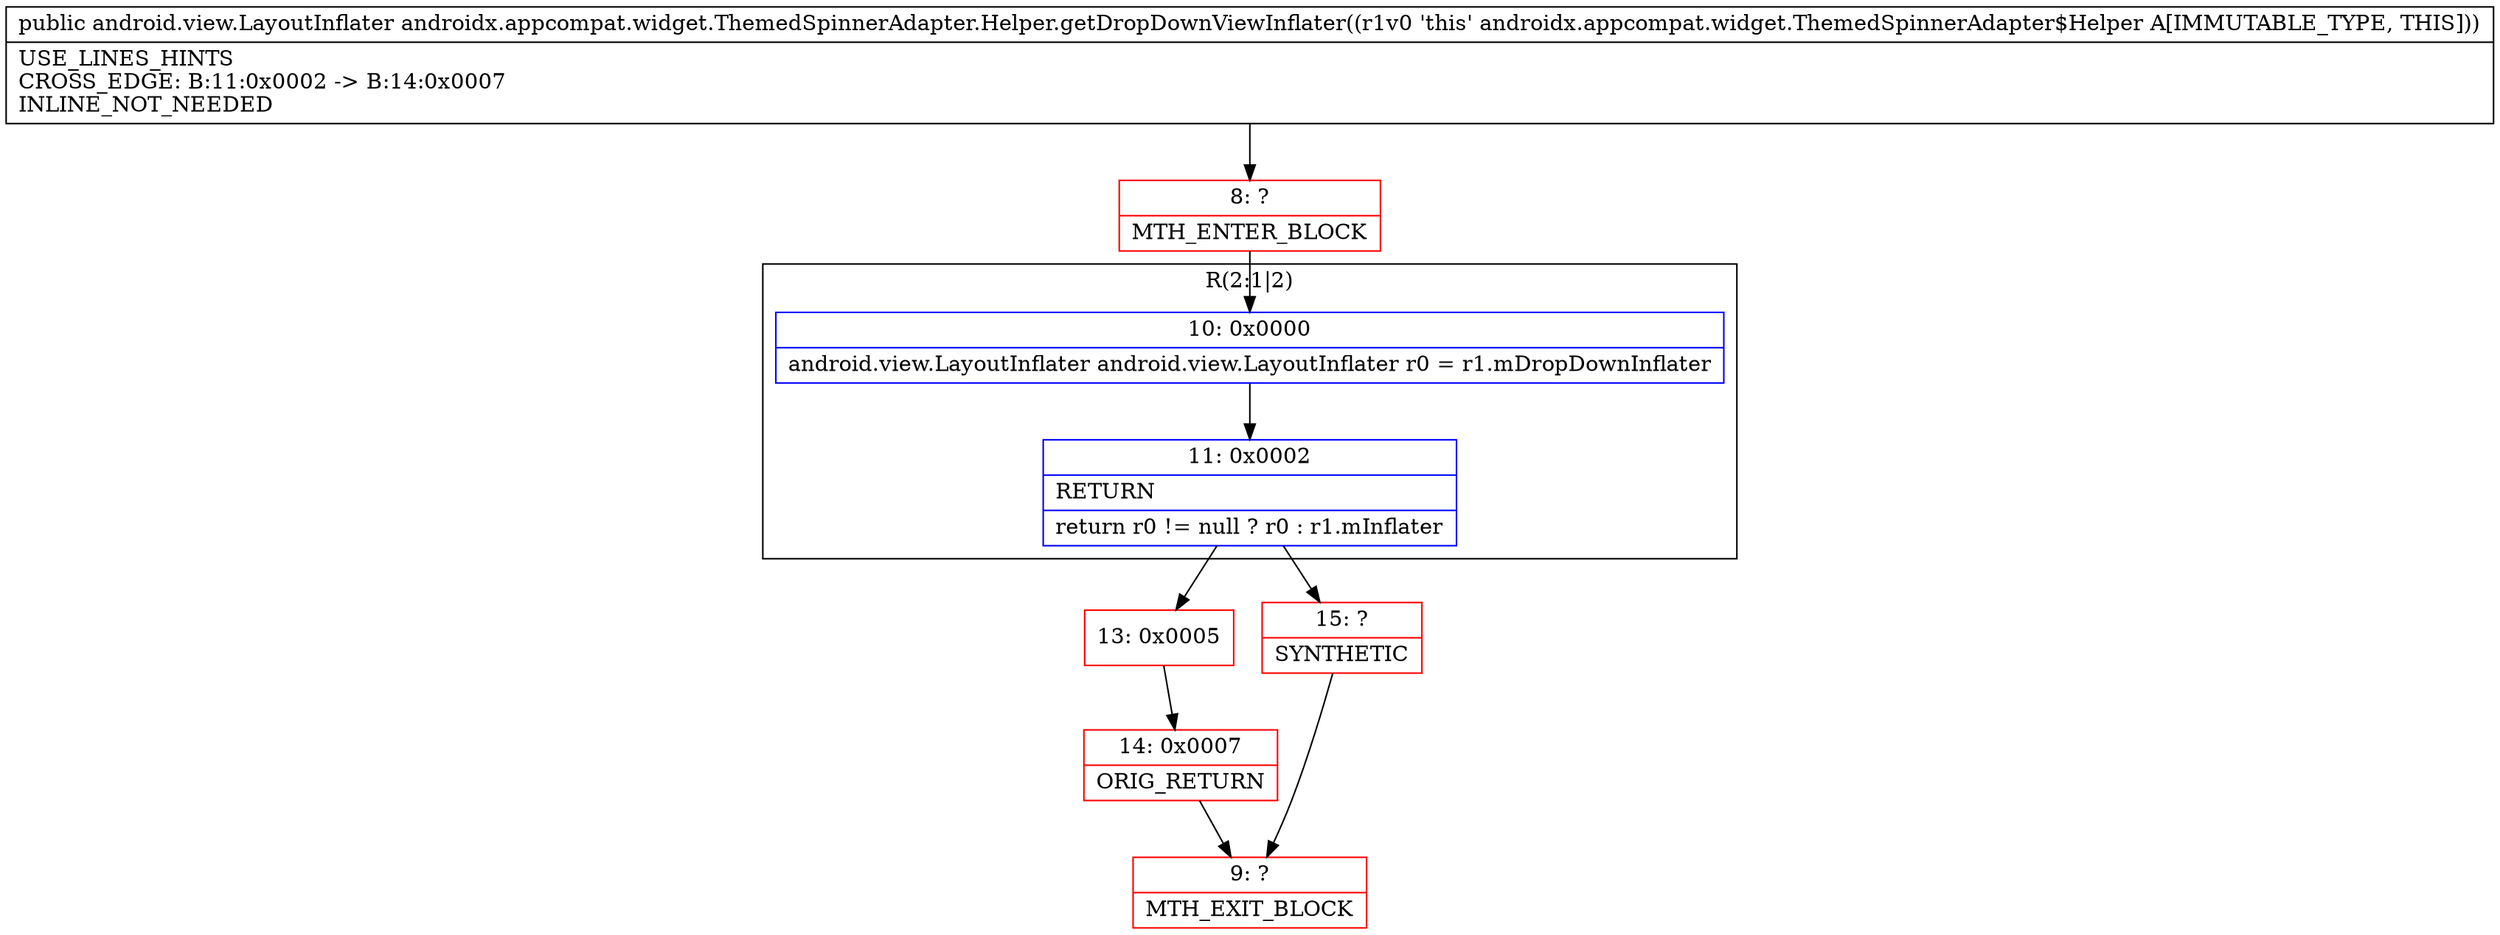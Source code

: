 digraph "CFG forandroidx.appcompat.widget.ThemedSpinnerAdapter.Helper.getDropDownViewInflater()Landroid\/view\/LayoutInflater;" {
subgraph cluster_Region_200264969 {
label = "R(2:1|2)";
node [shape=record,color=blue];
Node_10 [shape=record,label="{10\:\ 0x0000|android.view.LayoutInflater android.view.LayoutInflater r0 = r1.mDropDownInflater\l}"];
Node_11 [shape=record,label="{11\:\ 0x0002|RETURN\l|return r0 != null ? r0 : r1.mInflater\l}"];
}
Node_8 [shape=record,color=red,label="{8\:\ ?|MTH_ENTER_BLOCK\l}"];
Node_13 [shape=record,color=red,label="{13\:\ 0x0005}"];
Node_14 [shape=record,color=red,label="{14\:\ 0x0007|ORIG_RETURN\l}"];
Node_9 [shape=record,color=red,label="{9\:\ ?|MTH_EXIT_BLOCK\l}"];
Node_15 [shape=record,color=red,label="{15\:\ ?|SYNTHETIC\l}"];
MethodNode[shape=record,label="{public android.view.LayoutInflater androidx.appcompat.widget.ThemedSpinnerAdapter.Helper.getDropDownViewInflater((r1v0 'this' androidx.appcompat.widget.ThemedSpinnerAdapter$Helper A[IMMUTABLE_TYPE, THIS]))  | USE_LINES_HINTS\lCROSS_EDGE: B:11:0x0002 \-\> B:14:0x0007\lINLINE_NOT_NEEDED\l}"];
MethodNode -> Node_8;Node_10 -> Node_11;
Node_11 -> Node_13;
Node_11 -> Node_15;
Node_8 -> Node_10;
Node_13 -> Node_14;
Node_14 -> Node_9;
Node_15 -> Node_9;
}

